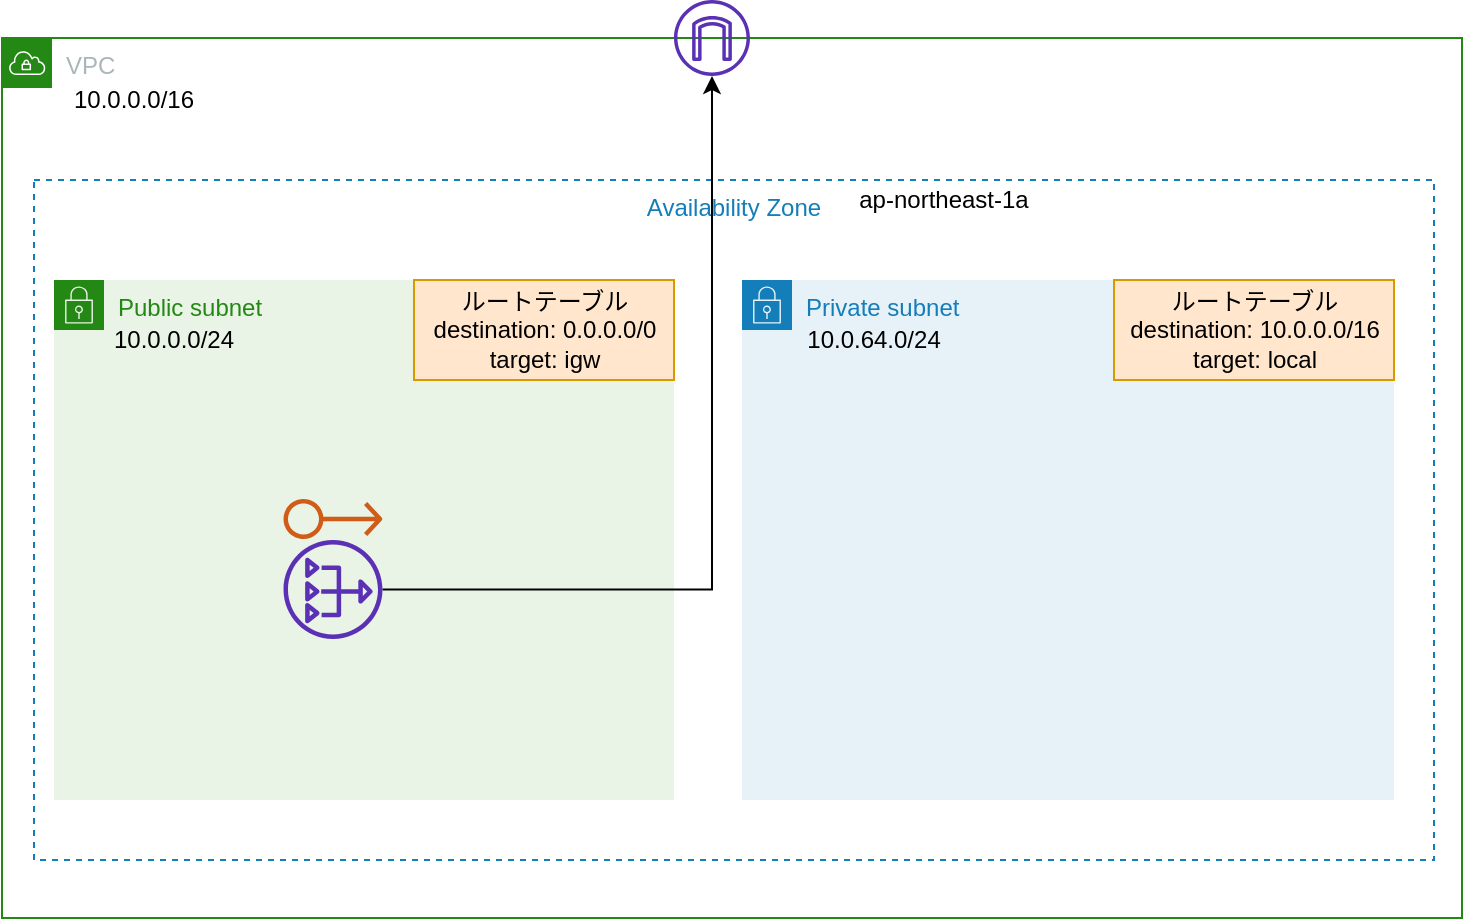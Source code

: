 <mxfile version="14.6.6" type="github"><diagram id="ESJUu2CZFWnnZKnnm4N9" name="Page-1"><mxGraphModel dx="868" dy="482" grid="1" gridSize="10" guides="1" tooltips="1" connect="1" arrows="1" fold="1" page="1" pageScale="1" pageWidth="827" pageHeight="1169" math="0" shadow="0"><root><mxCell id="0"/><mxCell id="1" parent="0"/><mxCell id="aY3MUyIH1if2mdNMdxBI-1" value="VPC" style="points=[[0,0],[0.25,0],[0.5,0],[0.75,0],[1,0],[1,0.25],[1,0.5],[1,0.75],[1,1],[0.75,1],[0.5,1],[0.25,1],[0,1],[0,0.75],[0,0.5],[0,0.25]];outlineConnect=0;gradientColor=none;html=1;whiteSpace=wrap;fontSize=12;fontStyle=0;shape=mxgraph.aws4.group;grIcon=mxgraph.aws4.group_vpc;strokeColor=#248814;fillColor=none;verticalAlign=top;align=left;spacingLeft=30;fontColor=#AAB7B8;dashed=0;" vertex="1" parent="1"><mxGeometry x="44" y="19" width="730" height="440" as="geometry"/></mxCell><mxCell id="aY3MUyIH1if2mdNMdxBI-7" value="Availability Zone" style="fillColor=none;strokeColor=#147EBA;dashed=1;verticalAlign=top;fontStyle=0;fontColor=#147EBA;" vertex="1" parent="1"><mxGeometry x="60" y="90" width="700" height="340" as="geometry"/></mxCell><mxCell id="aY3MUyIH1if2mdNMdxBI-2" value="10.0.0.0/16" style="text;html=1;strokeColor=none;fillColor=none;align=center;verticalAlign=middle;whiteSpace=wrap;rounded=0;" vertex="1" parent="1"><mxGeometry x="90" y="40" width="40" height="20" as="geometry"/></mxCell><mxCell id="aY3MUyIH1if2mdNMdxBI-5" value="Public subnet" style="points=[[0,0],[0.25,0],[0.5,0],[0.75,0],[1,0],[1,0.25],[1,0.5],[1,0.75],[1,1],[0.75,1],[0.5,1],[0.25,1],[0,1],[0,0.75],[0,0.5],[0,0.25]];outlineConnect=0;gradientColor=none;html=1;whiteSpace=wrap;fontSize=12;fontStyle=0;shape=mxgraph.aws4.group;grIcon=mxgraph.aws4.group_security_group;grStroke=0;strokeColor=#248814;fillColor=#E9F3E6;verticalAlign=top;align=left;spacingLeft=30;fontColor=#248814;dashed=0;" vertex="1" parent="1"><mxGeometry x="70" y="140" width="310" height="260" as="geometry"/></mxCell><mxCell id="aY3MUyIH1if2mdNMdxBI-6" value="ap-northeast-1a" style="text;html=1;strokeColor=none;fillColor=none;align=center;verticalAlign=middle;whiteSpace=wrap;rounded=0;" vertex="1" parent="1"><mxGeometry x="460" y="90" width="110" height="20" as="geometry"/></mxCell><mxCell id="aY3MUyIH1if2mdNMdxBI-9" value="" style="outlineConnect=0;fontColor=#232F3E;gradientColor=none;fillColor=#5A30B5;strokeColor=none;dashed=0;verticalLabelPosition=bottom;verticalAlign=top;align=center;html=1;fontSize=12;fontStyle=0;aspect=fixed;pointerEvents=1;shape=mxgraph.aws4.internet_gateway;" vertex="1" parent="1"><mxGeometry x="380" width="38" height="38" as="geometry"/></mxCell><mxCell id="aY3MUyIH1if2mdNMdxBI-11" value="10.0.0.0/24" style="text;html=1;strokeColor=none;fillColor=none;align=center;verticalAlign=middle;whiteSpace=wrap;rounded=0;" vertex="1" parent="1"><mxGeometry x="110" y="160" width="40" height="20" as="geometry"/></mxCell><mxCell id="aY3MUyIH1if2mdNMdxBI-15" value="Private subnet" style="points=[[0,0],[0.25,0],[0.5,0],[0.75,0],[1,0],[1,0.25],[1,0.5],[1,0.75],[1,1],[0.75,1],[0.5,1],[0.25,1],[0,1],[0,0.75],[0,0.5],[0,0.25]];outlineConnect=0;gradientColor=none;html=1;whiteSpace=wrap;fontSize=12;fontStyle=0;shape=mxgraph.aws4.group;grIcon=mxgraph.aws4.group_security_group;grStroke=0;strokeColor=#147EBA;fillColor=#E6F2F8;verticalAlign=top;align=left;spacingLeft=30;fontColor=#147EBA;dashed=0;" vertex="1" parent="1"><mxGeometry x="414" y="140" width="326" height="260" as="geometry"/></mxCell><mxCell id="aY3MUyIH1if2mdNMdxBI-16" value="10.0.64.0/24" style="text;html=1;strokeColor=none;fillColor=none;align=center;verticalAlign=middle;whiteSpace=wrap;rounded=0;" vertex="1" parent="1"><mxGeometry x="460" y="160" width="40" height="20" as="geometry"/></mxCell><mxCell id="aY3MUyIH1if2mdNMdxBI-20" style="edgeStyle=orthogonalEdgeStyle;rounded=0;orthogonalLoop=1;jettySize=auto;html=1;" edge="1" parent="1" source="aY3MUyIH1if2mdNMdxBI-18" target="aY3MUyIH1if2mdNMdxBI-9"><mxGeometry relative="1" as="geometry"/></mxCell><mxCell id="aY3MUyIH1if2mdNMdxBI-18" value="" style="outlineConnect=0;fontColor=#232F3E;gradientColor=none;fillColor=#5A30B5;strokeColor=none;dashed=0;verticalLabelPosition=bottom;verticalAlign=top;align=center;html=1;fontSize=12;fontStyle=0;aspect=fixed;pointerEvents=1;shape=mxgraph.aws4.nat_gateway;" vertex="1" parent="1"><mxGeometry x="184.75" y="270" width="49.5" height="49.5" as="geometry"/></mxCell><mxCell id="aY3MUyIH1if2mdNMdxBI-12" value="ルートテーブル&lt;br&gt;destination: 0.0.0.0/0&lt;br&gt;target: igw" style="text;html=1;align=center;verticalAlign=middle;resizable=0;points=[];autosize=1;strokeColor=#d79b00;fillColor=#ffe6cc;" vertex="1" parent="1"><mxGeometry x="250" y="140" width="130" height="50" as="geometry"/></mxCell><mxCell id="aY3MUyIH1if2mdNMdxBI-21" value="ルートテーブル&lt;br&gt;destination: 10.0.0.0/16&lt;br&gt;target: local" style="text;html=1;align=center;verticalAlign=middle;resizable=0;points=[];autosize=1;strokeColor=#d79b00;fillColor=#ffe6cc;" vertex="1" parent="1"><mxGeometry x="600" y="140" width="140" height="50" as="geometry"/></mxCell><mxCell id="aY3MUyIH1if2mdNMdxBI-25" value="" style="outlineConnect=0;fontColor=#232F3E;gradientColor=none;fillColor=#D05C17;strokeColor=none;dashed=0;verticalLabelPosition=bottom;verticalAlign=top;align=center;html=1;fontSize=12;fontStyle=0;aspect=fixed;pointerEvents=1;shape=mxgraph.aws4.elastic_ip_address;" vertex="1" parent="1"><mxGeometry x="184.75" y="249.06" width="49.5" height="20.94" as="geometry"/></mxCell></root></mxGraphModel></diagram></mxfile>